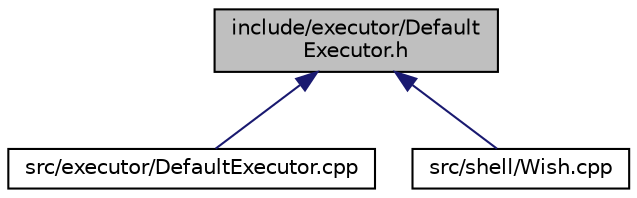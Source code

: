 digraph "include/executor/DefaultExecutor.h"
{
 // LATEX_PDF_SIZE
  edge [fontname="Helvetica",fontsize="10",labelfontname="Helvetica",labelfontsize="10"];
  node [fontname="Helvetica",fontsize="10",shape=record];
  Node1 [label="include/executor/Default\lExecutor.h",height=0.2,width=0.4,color="black", fillcolor="grey75", style="filled", fontcolor="black",tooltip="Declares the DefaultExecutor class, which handles built-in shell commands and process management for ..."];
  Node1 -> Node2 [dir="back",color="midnightblue",fontsize="10",style="solid",fontname="Helvetica"];
  Node2 [label="src/executor/DefaultExecutor.cpp",height=0.2,width=0.4,color="black", fillcolor="white", style="filled",URL="$da/dc8/_default_executor_8cpp.html",tooltip="This file defines methods of DefaultExecutor class for shell to execute commands."];
  Node1 -> Node3 [dir="back",color="midnightblue",fontsize="10",style="solid",fontname="Helvetica"];
  Node3 [label="src/shell/Wish.cpp",height=0.2,width=0.4,color="black", fillcolor="white", style="filled",URL="$de/d0a/_wish_8cpp.html",tooltip="This file defines class methods of Wish."];
}
